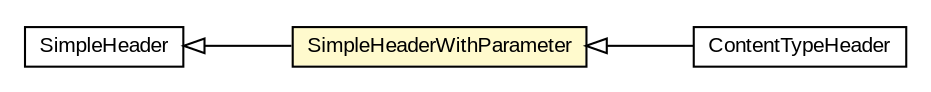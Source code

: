 #!/usr/local/bin/dot
#
# Class diagram 
# Generated by UMLGraph version R5_6-24-gf6e263 (http://www.umlgraph.org/)
#

digraph G {
	edge [fontname="arial",fontsize=10,labelfontname="arial",labelfontsize=10];
	node [fontname="arial",fontsize=10,shape=plaintext];
	nodesep=0.25;
	ranksep=0.5;
	rankdir=LR;
	// org.turbogwt.net.http.client.header.SimpleHeaderWithParameter
	c4212 [label=<<table title="org.turbogwt.net.http.client.header.SimpleHeaderWithParameter" border="0" cellborder="1" cellspacing="0" cellpadding="2" port="p" bgcolor="lemonChiffon" href="./SimpleHeaderWithParameter.html">
		<tr><td><table border="0" cellspacing="0" cellpadding="1">
<tr><td align="center" balign="center"> SimpleHeaderWithParameter </td></tr>
		</table></td></tr>
		</table>>, URL="./SimpleHeaderWithParameter.html", fontname="arial", fontcolor="black", fontsize=10.0];
	// org.turbogwt.net.http.client.header.SimpleHeader
	c4214 [label=<<table title="org.turbogwt.net.http.client.header.SimpleHeader" border="0" cellborder="1" cellspacing="0" cellpadding="2" port="p" href="./SimpleHeader.html">
		<tr><td><table border="0" cellspacing="0" cellpadding="1">
<tr><td align="center" balign="center"> SimpleHeader </td></tr>
		</table></td></tr>
		</table>>, URL="./SimpleHeader.html", fontname="arial", fontcolor="black", fontsize=10.0];
	// org.turbogwt.net.http.client.header.ContentTypeHeader
	c4218 [label=<<table title="org.turbogwt.net.http.client.header.ContentTypeHeader" border="0" cellborder="1" cellspacing="0" cellpadding="2" port="p" href="./ContentTypeHeader.html">
		<tr><td><table border="0" cellspacing="0" cellpadding="1">
<tr><td align="center" balign="center"> ContentTypeHeader </td></tr>
		</table></td></tr>
		</table>>, URL="./ContentTypeHeader.html", fontname="arial", fontcolor="black", fontsize=10.0];
	//org.turbogwt.net.http.client.header.SimpleHeaderWithParameter extends org.turbogwt.net.http.client.header.SimpleHeader
	c4214:p -> c4212:p [dir=back,arrowtail=empty];
	//org.turbogwt.net.http.client.header.ContentTypeHeader extends org.turbogwt.net.http.client.header.SimpleHeaderWithParameter
	c4212:p -> c4218:p [dir=back,arrowtail=empty];
}

